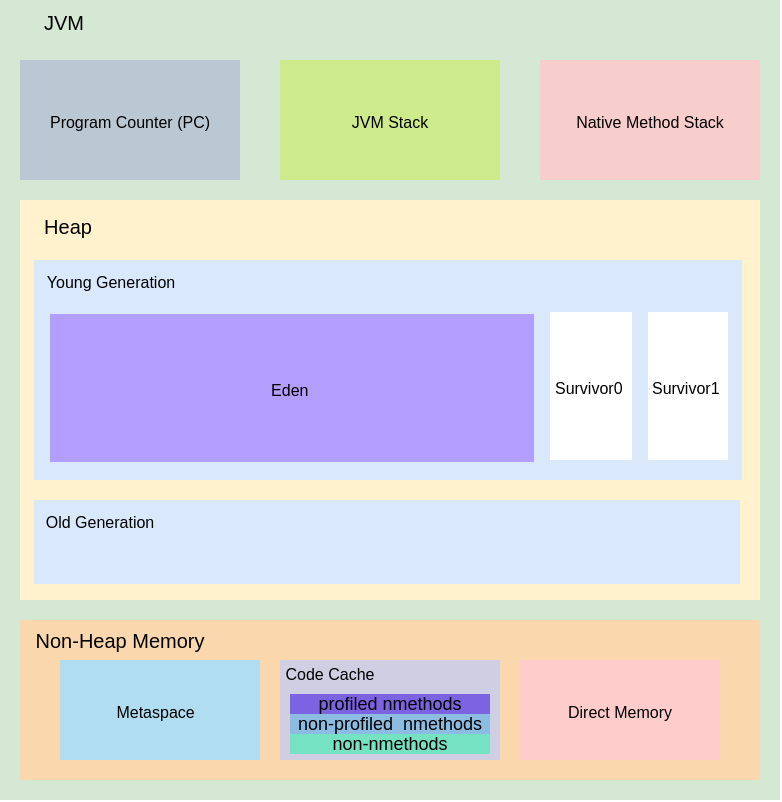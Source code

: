 <mxfile version="26.2.12">
  <diagram name="第 1 页" id="mHgvlZhRuBVBcIdMYhnB">
    <mxGraphModel dx="985" dy="570" grid="1" gridSize="10" guides="1" tooltips="1" connect="1" arrows="1" fold="1" page="1" pageScale="1" pageWidth="827" pageHeight="1169" math="0" shadow="0">
      <root>
        <mxCell id="0" />
        <mxCell id="1" parent="0" />
        <mxCell id="s1By2t2rahIJtPeYxL0m-7" value="" style="whiteSpace=wrap;html=1;align=center;fillColor=#d5e8d4;strokeColor=none;" parent="1" vertex="1">
          <mxGeometry x="160" y="500" width="390" height="400" as="geometry" />
        </mxCell>
        <mxCell id="s1By2t2rahIJtPeYxL0m-9" value="&lt;font style=&quot;font-size: 10px;&quot;&gt;JVM&lt;/font&gt;" style="whiteSpace=wrap;html=1;align=center;fillColor=#d5e8d4;strokeColor=none;" parent="1" vertex="1">
          <mxGeometry x="160" y="501" width="64" height="20" as="geometry" />
        </mxCell>
        <mxCell id="s1By2t2rahIJtPeYxL0m-10" value="&lt;font style=&quot;font-size: 8px;&quot;&gt;Native &lt;span style=&quot;&quot; class=&quot;hljs-keyword&quot;&gt;Method&lt;/span&gt; Stack&lt;/font&gt;" style="whiteSpace=wrap;html=1;align=center;fillColor=#f8cecc;strokeColor=none;" parent="1" vertex="1">
          <mxGeometry x="430" y="530" width="110" height="60" as="geometry" />
        </mxCell>
        <mxCell id="s1By2t2rahIJtPeYxL0m-11" value="&lt;font style=&quot;font-size: 8px;&quot;&gt;Program Counter (PC)&lt;/font&gt;" style="whiteSpace=wrap;html=1;align=center;fillColor=#bac8d3;strokeColor=none;" parent="1" vertex="1">
          <mxGeometry x="170" y="530" width="110" height="60" as="geometry" />
        </mxCell>
        <mxCell id="s1By2t2rahIJtPeYxL0m-12" value="&lt;font style=&quot;font-size: 8px;&quot;&gt;JVM Stack                 &lt;/font&gt;" style="whiteSpace=wrap;html=1;align=center;fillColor=#cdeb8b;strokeColor=none;" parent="1" vertex="1">
          <mxGeometry x="300" y="530" width="110" height="60" as="geometry" />
        </mxCell>
        <mxCell id="s1By2t2rahIJtPeYxL0m-13" value="" style="whiteSpace=wrap;html=1;align=center;fillColor=#fff2cc;strokeColor=none;" parent="1" vertex="1">
          <mxGeometry x="170" y="600" width="370" height="200" as="geometry" />
        </mxCell>
        <mxCell id="s1By2t2rahIJtPeYxL0m-14" value="" style="whiteSpace=wrap;html=1;align=center;fillColor=#dae8fc;strokeColor=none;" parent="1" vertex="1">
          <mxGeometry x="177" y="630" width="354" height="110" as="geometry" />
        </mxCell>
        <mxCell id="s1By2t2rahIJtPeYxL0m-15" value="&lt;font style=&quot;font-size: 10px;&quot;&gt;Heap&lt;/font&gt;" style="whiteSpace=wrap;html=1;align=center;fillColor=#fff2cc;strokeColor=none;" parent="1" vertex="1">
          <mxGeometry x="170" y="603" width="48" height="20" as="geometry" />
        </mxCell>
        <mxCell id="s1By2t2rahIJtPeYxL0m-19" value="&lt;font style=&quot;font-size: 8px;&quot;&gt;Eden&amp;nbsp;&lt;/font&gt;" style="whiteSpace=wrap;html=1;align=center;strokeColor=none;fillColor=#B29EFF;" parent="1" vertex="1">
          <mxGeometry x="185" y="657" width="242" height="74" as="geometry" />
        </mxCell>
        <mxCell id="s1By2t2rahIJtPeYxL0m-16" value="&lt;font style=&quot;font-size: 8px;&quot;&gt;Young Generation&lt;/font&gt;" style="whiteSpace=wrap;html=1;align=center;fillColor=#dae8fc;strokeColor=none;" parent="1" vertex="1">
          <mxGeometry x="180" y="630" width="71" height="20" as="geometry" />
        </mxCell>
        <mxCell id="s1By2t2rahIJtPeYxL0m-17" value="&lt;font style=&quot;font-size: 8px;&quot;&gt;Survivor1&amp;nbsp;&lt;/font&gt;" style="whiteSpace=wrap;html=1;align=center;strokeColor=none;" parent="1" vertex="1">
          <mxGeometry x="484" y="656" width="40" height="74" as="geometry" />
        </mxCell>
        <mxCell id="s1By2t2rahIJtPeYxL0m-18" value="&lt;font style=&quot;font-size: 8px;&quot;&gt;Survivor0&amp;nbsp;&lt;/font&gt;" style="whiteSpace=wrap;html=1;align=center;strokeColor=none;" parent="1" vertex="1">
          <mxGeometry x="435" y="656" width="41" height="74" as="geometry" />
        </mxCell>
        <mxCell id="s1By2t2rahIJtPeYxL0m-20" value="" style="whiteSpace=wrap;html=1;align=center;strokeColor=none;fillColor=#dae8fc;" parent="1" vertex="1">
          <mxGeometry x="177" y="750" width="353" height="42" as="geometry" />
        </mxCell>
        <mxCell id="s1By2t2rahIJtPeYxL0m-21" value="&lt;font style=&quot;font-size: 8px;&quot;&gt;&lt;span style=&quot;&quot; class=&quot;hljs-keyword&quot;&gt;Old&lt;/span&gt; Generation&lt;/font&gt;" style="whiteSpace=wrap;html=1;align=center;strokeColor=none;fillColor=#dae8fc;" parent="1" vertex="1">
          <mxGeometry x="177" y="750" width="66" height="20" as="geometry" />
        </mxCell>
        <mxCell id="s1By2t2rahIJtPeYxL0m-22" value="" style="whiteSpace=wrap;html=1;align=center;fillColor=#fad7ac;strokeColor=none;" parent="1" vertex="1">
          <mxGeometry x="170" y="810" width="370" height="80" as="geometry" />
        </mxCell>
        <mxCell id="s1By2t2rahIJtPeYxL0m-23" value="&lt;font style=&quot;font-size: 10px;&quot;&gt;Non&lt;span style=&quot;&quot; class=&quot;hljs-operator&quot;&gt;-&lt;/span&gt;Heap Memory&lt;/font&gt;" style="whiteSpace=wrap;html=1;align=center;fillColor=#fad7ac;strokeColor=none;" parent="1" vertex="1">
          <mxGeometry x="175" y="810" width="90" height="20" as="geometry" />
        </mxCell>
        <mxCell id="s1By2t2rahIJtPeYxL0m-24" value="&lt;font style=&quot;font-size: 8px;&quot;&gt;Metaspace&amp;nbsp;&amp;nbsp;&lt;/font&gt;" style="whiteSpace=wrap;html=1;align=center;fillColor=#b1ddf0;strokeColor=none;" parent="1" vertex="1">
          <mxGeometry x="190" y="830" width="100" height="50" as="geometry" />
        </mxCell>
        <mxCell id="s1By2t2rahIJtPeYxL0m-25" value="" style="whiteSpace=wrap;html=1;align=center;fillColor=#d0cee2;strokeColor=none;" parent="1" vertex="1">
          <mxGeometry x="300" y="830" width="110" height="50" as="geometry" />
        </mxCell>
        <mxCell id="s1By2t2rahIJtPeYxL0m-26" value="&lt;font style=&quot;font-size: 8px;&quot;&gt;Direct Memory&lt;/font&gt;" style="whiteSpace=wrap;html=1;align=center;fillColor=#ffcccc;strokeColor=none;" parent="1" vertex="1">
          <mxGeometry x="420" y="830" width="100" height="50" as="geometry" />
        </mxCell>
        <mxCell id="T9lqBcni8PrYOXb0f2QX-1" value="&lt;font style=&quot;font-size: 8px;&quot;&gt;Code Cache&lt;/font&gt;" style="whiteSpace=wrap;html=1;align=center;fillColor=#d0cee2;strokeColor=none;" vertex="1" parent="1">
          <mxGeometry x="300" y="831" width="50" height="10" as="geometry" />
        </mxCell>
        <mxCell id="T9lqBcni8PrYOXb0f2QX-2" value="&lt;span class=&quot;css-1uejj8v&quot;&gt;profiled nmethods&lt;/span&gt;" style="whiteSpace=wrap;html=1;align=center;fillColor=#7B63E2;strokeColor=none;fontSize=9;" vertex="1" parent="1">
          <mxGeometry x="305" y="847" width="100" height="10" as="geometry" />
        </mxCell>
        <mxCell id="T9lqBcni8PrYOXb0f2QX-3" value="&lt;span class=&quot;css-1uejj8v&quot;&gt;non-profiled&amp;nbsp; nmethods&lt;/span&gt;" style="whiteSpace=wrap;html=1;align=center;fillColor=#8CBCE2;strokeColor=none;fontSize=9;" vertex="1" parent="1">
          <mxGeometry x="305" y="857" width="100" height="10" as="geometry" />
        </mxCell>
        <mxCell id="T9lqBcni8PrYOXb0f2QX-4" value="&lt;span class=&quot;css-1uejj8v&quot;&gt;non-nmethods&lt;/span&gt;" style="whiteSpace=wrap;html=1;align=center;fillColor=#74E2C3;strokeColor=none;fontSize=9;" vertex="1" parent="1">
          <mxGeometry x="305" y="867" width="100" height="10" as="geometry" />
        </mxCell>
      </root>
    </mxGraphModel>
  </diagram>
</mxfile>
